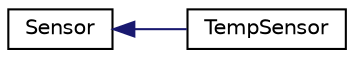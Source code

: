 digraph "Graphical Class Hierarchy"
{
 // LATEX_PDF_SIZE
  edge [fontname="Helvetica",fontsize="10",labelfontname="Helvetica",labelfontsize="10"];
  node [fontname="Helvetica",fontsize="10",shape=record];
  rankdir="LR";
  Node0 [label="Sensor",height=0.2,width=0.4,color="black", fillcolor="white", style="filled",URL="$classsensors_1_1Sensor.html",tooltip="The sensor base class."];
  Node0 -> Node1 [dir="back",color="midnightblue",fontsize="10",style="solid",fontname="Helvetica"];
  Node1 [label="TempSensor",height=0.2,width=0.4,color="black", fillcolor="white", style="filled",URL="$classsensors_1_1TempSensor.html",tooltip="The temperature sensor class."];
}
